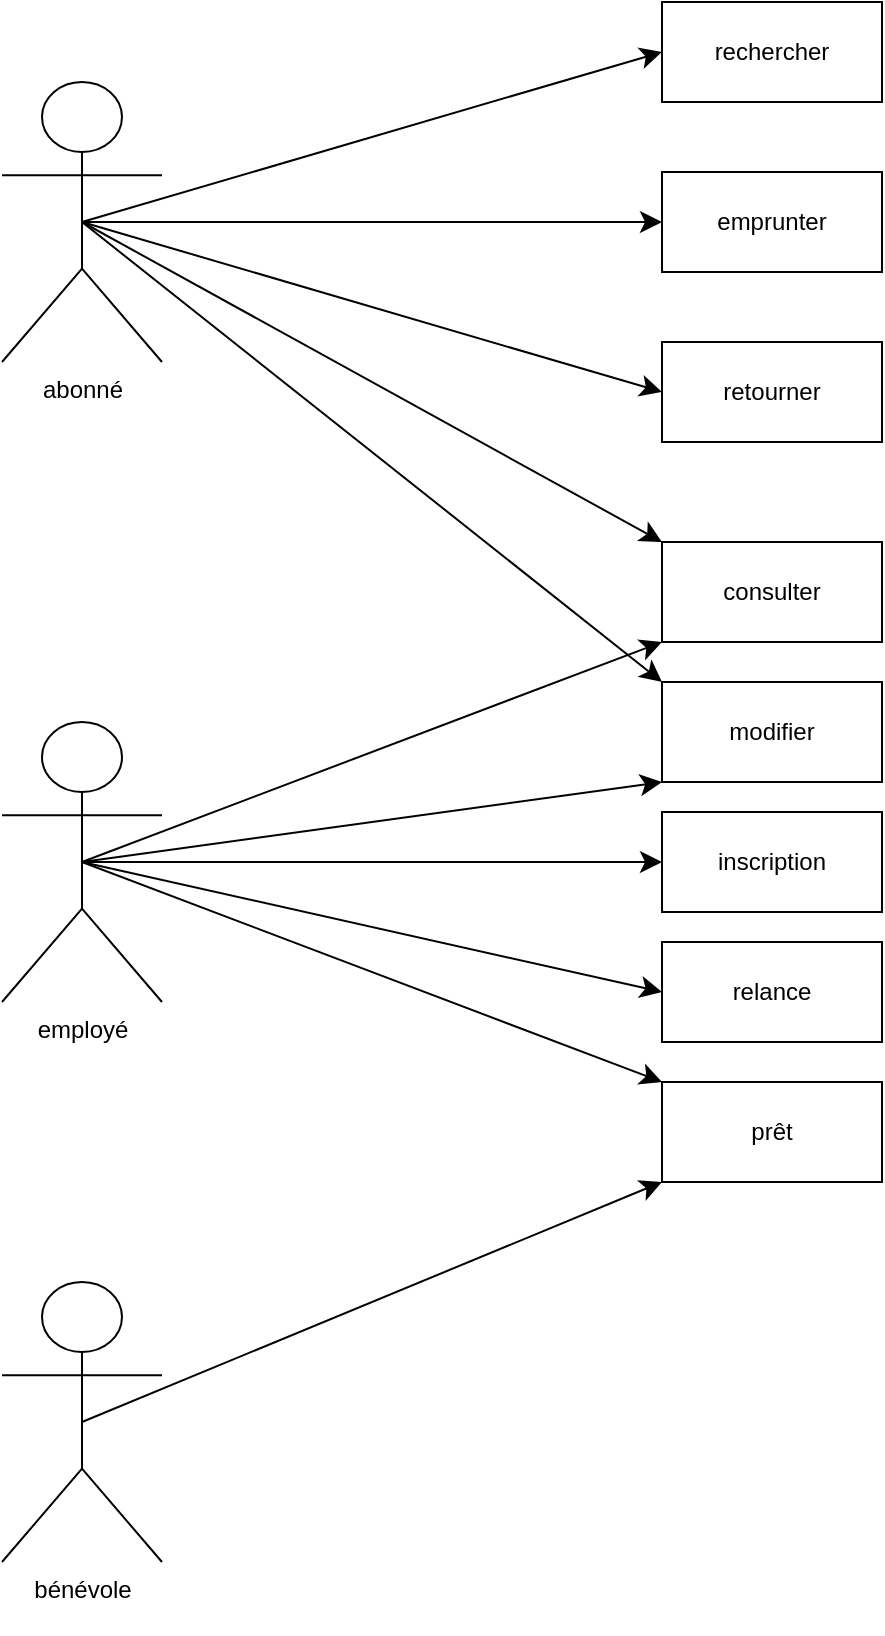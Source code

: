 <mxfile version="24.4.6" type="github">
  <diagram name="Page-1" id="58cdce13-f638-feb5-8d6f-7d28b1aa9fa0">
    <mxGraphModel dx="1434" dy="872" grid="1" gridSize="10" guides="1" tooltips="1" connect="1" arrows="1" fold="1" page="1" pageScale="1" pageWidth="1100" pageHeight="850" background="none" math="0" shadow="0">
      <root>
        <mxCell id="0" />
        <mxCell id="1" parent="0" />
        <mxCell id="qaHUUoHTAE5Bpjjjf9jO-20" style="edgeStyle=none;curved=1;rounded=0;orthogonalLoop=1;jettySize=auto;html=1;exitX=0.5;exitY=0.5;exitDx=0;exitDy=0;exitPerimeter=0;entryX=0;entryY=1;entryDx=0;entryDy=0;fontSize=12;startSize=8;endSize=8;" edge="1" parent="1" source="qaHUUoHTAE5Bpjjjf9jO-2" target="qaHUUoHTAE5Bpjjjf9jO-14">
          <mxGeometry relative="1" as="geometry" />
        </mxCell>
        <mxCell id="qaHUUoHTAE5Bpjjjf9jO-2" value="&lt;div&gt;bénévole&lt;/div&gt;&lt;div&gt;&lt;br&gt;&lt;/div&gt;" style="shape=umlActor;verticalLabelPosition=bottom;verticalAlign=top;html=1;" vertex="1" parent="1">
          <mxGeometry x="280" y="660" width="80" height="140" as="geometry" />
        </mxCell>
        <mxCell id="qaHUUoHTAE5Bpjjjf9jO-9" style="edgeStyle=none;curved=1;rounded=0;orthogonalLoop=1;jettySize=auto;html=1;exitX=0.5;exitY=0.5;exitDx=0;exitDy=0;exitPerimeter=0;entryX=0;entryY=1;entryDx=0;entryDy=0;fontSize=12;startSize=8;endSize=8;" edge="1" parent="1" source="qaHUUoHTAE5Bpjjjf9jO-3" target="qaHUUoHTAE5Bpjjjf9jO-7">
          <mxGeometry relative="1" as="geometry" />
        </mxCell>
        <mxCell id="qaHUUoHTAE5Bpjjjf9jO-15" style="edgeStyle=none;curved=1;rounded=0;orthogonalLoop=1;jettySize=auto;html=1;exitX=0.5;exitY=0.5;exitDx=0;exitDy=0;exitPerimeter=0;fontSize=12;startSize=8;endSize=8;entryX=0;entryY=0;entryDx=0;entryDy=0;" edge="1" parent="1" source="qaHUUoHTAE5Bpjjjf9jO-3" target="qaHUUoHTAE5Bpjjjf9jO-14">
          <mxGeometry relative="1" as="geometry" />
        </mxCell>
        <mxCell id="qaHUUoHTAE5Bpjjjf9jO-17" style="edgeStyle=none;curved=1;rounded=0;orthogonalLoop=1;jettySize=auto;html=1;exitX=0.5;exitY=0.5;exitDx=0;exitDy=0;exitPerimeter=0;entryX=0;entryY=0.5;entryDx=0;entryDy=0;fontSize=12;startSize=8;endSize=8;" edge="1" parent="1" source="qaHUUoHTAE5Bpjjjf9jO-3" target="qaHUUoHTAE5Bpjjjf9jO-16">
          <mxGeometry relative="1" as="geometry" />
        </mxCell>
        <mxCell id="qaHUUoHTAE5Bpjjjf9jO-19" style="edgeStyle=none;curved=1;rounded=0;orthogonalLoop=1;jettySize=auto;html=1;exitX=0.5;exitY=0.5;exitDx=0;exitDy=0;exitPerimeter=0;entryX=0;entryY=0.5;entryDx=0;entryDy=0;fontSize=12;startSize=8;endSize=8;" edge="1" parent="1" source="qaHUUoHTAE5Bpjjjf9jO-3" target="qaHUUoHTAE5Bpjjjf9jO-18">
          <mxGeometry relative="1" as="geometry" />
        </mxCell>
        <mxCell id="qaHUUoHTAE5Bpjjjf9jO-3" value="employé" style="shape=umlActor;verticalLabelPosition=bottom;verticalAlign=top;html=1;" vertex="1" parent="1">
          <mxGeometry x="280" y="380" width="80" height="140" as="geometry" />
        </mxCell>
        <mxCell id="qaHUUoHTAE5Bpjjjf9jO-11" style="edgeStyle=none;curved=1;rounded=0;orthogonalLoop=1;jettySize=auto;html=1;exitX=0.5;exitY=0.5;exitDx=0;exitDy=0;exitPerimeter=0;fontSize=12;startSize=8;endSize=8;" edge="1" parent="1" source="qaHUUoHTAE5Bpjjjf9jO-5" target="qaHUUoHTAE5Bpjjjf9jO-10">
          <mxGeometry relative="1" as="geometry" />
        </mxCell>
        <mxCell id="qaHUUoHTAE5Bpjjjf9jO-13" style="edgeStyle=none;curved=1;rounded=0;orthogonalLoop=1;jettySize=auto;html=1;exitX=0.5;exitY=0.5;exitDx=0;exitDy=0;exitPerimeter=0;entryX=0;entryY=0.5;entryDx=0;entryDy=0;fontSize=12;startSize=8;endSize=8;" edge="1" parent="1" source="qaHUUoHTAE5Bpjjjf9jO-5" target="qaHUUoHTAE5Bpjjjf9jO-12">
          <mxGeometry relative="1" as="geometry" />
        </mxCell>
        <mxCell id="qaHUUoHTAE5Bpjjjf9jO-22" style="edgeStyle=none;curved=1;rounded=0;orthogonalLoop=1;jettySize=auto;html=1;exitX=0.5;exitY=0.5;exitDx=0;exitDy=0;exitPerimeter=0;entryX=0;entryY=0;entryDx=0;entryDy=0;fontSize=12;startSize=8;endSize=8;" edge="1" parent="1" source="qaHUUoHTAE5Bpjjjf9jO-5" target="qaHUUoHTAE5Bpjjjf9jO-21">
          <mxGeometry relative="1" as="geometry" />
        </mxCell>
        <mxCell id="qaHUUoHTAE5Bpjjjf9jO-26" style="edgeStyle=none;curved=1;rounded=0;orthogonalLoop=1;jettySize=auto;html=1;exitX=0.5;exitY=0.5;exitDx=0;exitDy=0;exitPerimeter=0;entryX=0;entryY=0.5;entryDx=0;entryDy=0;fontSize=12;startSize=8;endSize=8;" edge="1" parent="1" source="qaHUUoHTAE5Bpjjjf9jO-5" target="qaHUUoHTAE5Bpjjjf9jO-25">
          <mxGeometry relative="1" as="geometry" />
        </mxCell>
        <mxCell id="qaHUUoHTAE5Bpjjjf9jO-5" value="abonné" style="shape=umlActor;verticalLabelPosition=bottom;verticalAlign=top;html=1;" vertex="1" parent="1">
          <mxGeometry x="280" y="60" width="80" height="140" as="geometry" />
        </mxCell>
        <mxCell id="qaHUUoHTAE5Bpjjjf9jO-7" value="&lt;div&gt;consulter&lt;/div&gt;" style="html=1;whiteSpace=wrap;" vertex="1" parent="1">
          <mxGeometry x="610" y="290" width="110" height="50" as="geometry" />
        </mxCell>
        <mxCell id="qaHUUoHTAE5Bpjjjf9jO-8" value="" style="edgeStyle=none;orthogonalLoop=1;jettySize=auto;html=1;rounded=0;fontSize=12;startSize=8;endSize=8;curved=1;exitX=0.5;exitY=0.5;exitDx=0;exitDy=0;exitPerimeter=0;entryX=0;entryY=0;entryDx=0;entryDy=0;" edge="1" parent="1" source="qaHUUoHTAE5Bpjjjf9jO-5" target="qaHUUoHTAE5Bpjjjf9jO-7">
          <mxGeometry width="140" relative="1" as="geometry">
            <mxPoint x="270" y="160" as="sourcePoint" />
            <mxPoint x="410" y="160" as="targetPoint" />
            <Array as="points" />
          </mxGeometry>
        </mxCell>
        <mxCell id="qaHUUoHTAE5Bpjjjf9jO-10" value="emprunter" style="html=1;whiteSpace=wrap;" vertex="1" parent="1">
          <mxGeometry x="610" y="105" width="110" height="50" as="geometry" />
        </mxCell>
        <mxCell id="qaHUUoHTAE5Bpjjjf9jO-12" value="retourner" style="html=1;whiteSpace=wrap;" vertex="1" parent="1">
          <mxGeometry x="610" y="190" width="110" height="50" as="geometry" />
        </mxCell>
        <mxCell id="qaHUUoHTAE5Bpjjjf9jO-14" value="prêt" style="html=1;whiteSpace=wrap;" vertex="1" parent="1">
          <mxGeometry x="610" y="560" width="110" height="50" as="geometry" />
        </mxCell>
        <mxCell id="qaHUUoHTAE5Bpjjjf9jO-16" value="&lt;div&gt;relance&lt;/div&gt;" style="html=1;whiteSpace=wrap;" vertex="1" parent="1">
          <mxGeometry x="610" y="490" width="110" height="50" as="geometry" />
        </mxCell>
        <mxCell id="qaHUUoHTAE5Bpjjjf9jO-18" value="&lt;div&gt;inscription&lt;/div&gt;" style="html=1;whiteSpace=wrap;" vertex="1" parent="1">
          <mxGeometry x="610" y="425" width="110" height="50" as="geometry" />
        </mxCell>
        <mxCell id="qaHUUoHTAE5Bpjjjf9jO-21" value="modifier" style="html=1;whiteSpace=wrap;" vertex="1" parent="1">
          <mxGeometry x="610" y="360" width="110" height="50" as="geometry" />
        </mxCell>
        <mxCell id="qaHUUoHTAE5Bpjjjf9jO-23" style="edgeStyle=none;curved=1;rounded=0;orthogonalLoop=1;jettySize=auto;html=1;exitX=0.5;exitY=0.5;exitDx=0;exitDy=0;exitPerimeter=0;fontSize=12;startSize=8;endSize=8;" edge="1" parent="1" source="qaHUUoHTAE5Bpjjjf9jO-3">
          <mxGeometry relative="1" as="geometry">
            <mxPoint x="610" y="410" as="targetPoint" />
          </mxGeometry>
        </mxCell>
        <mxCell id="qaHUUoHTAE5Bpjjjf9jO-25" value="rechercher" style="html=1;whiteSpace=wrap;" vertex="1" parent="1">
          <mxGeometry x="610" y="20" width="110" height="50" as="geometry" />
        </mxCell>
      </root>
    </mxGraphModel>
  </diagram>
</mxfile>
